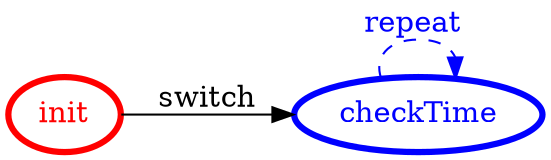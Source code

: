/*
*
* A GraphViz DOT FSM description 
* Please use a GraphViz visualizer (like http://www.webgraphviz.com)
*  
*/

digraph finite_state_machine {
	rankdir=LR
	size="8,5"
	
	init [ color = red ][ fontcolor = red ][ penwidth = 3 ]
	checkTime [ color = blue ][ fontcolor = blue ][ penwidth = 3 ]
	
	init -> checkTime [ label = "switch" ][ color = black ][ fontcolor = black ]
	checkTime -> checkTime [ label = "repeat "][ style = dashed ][ color = blue ][ fontcolor = blue ]
}
